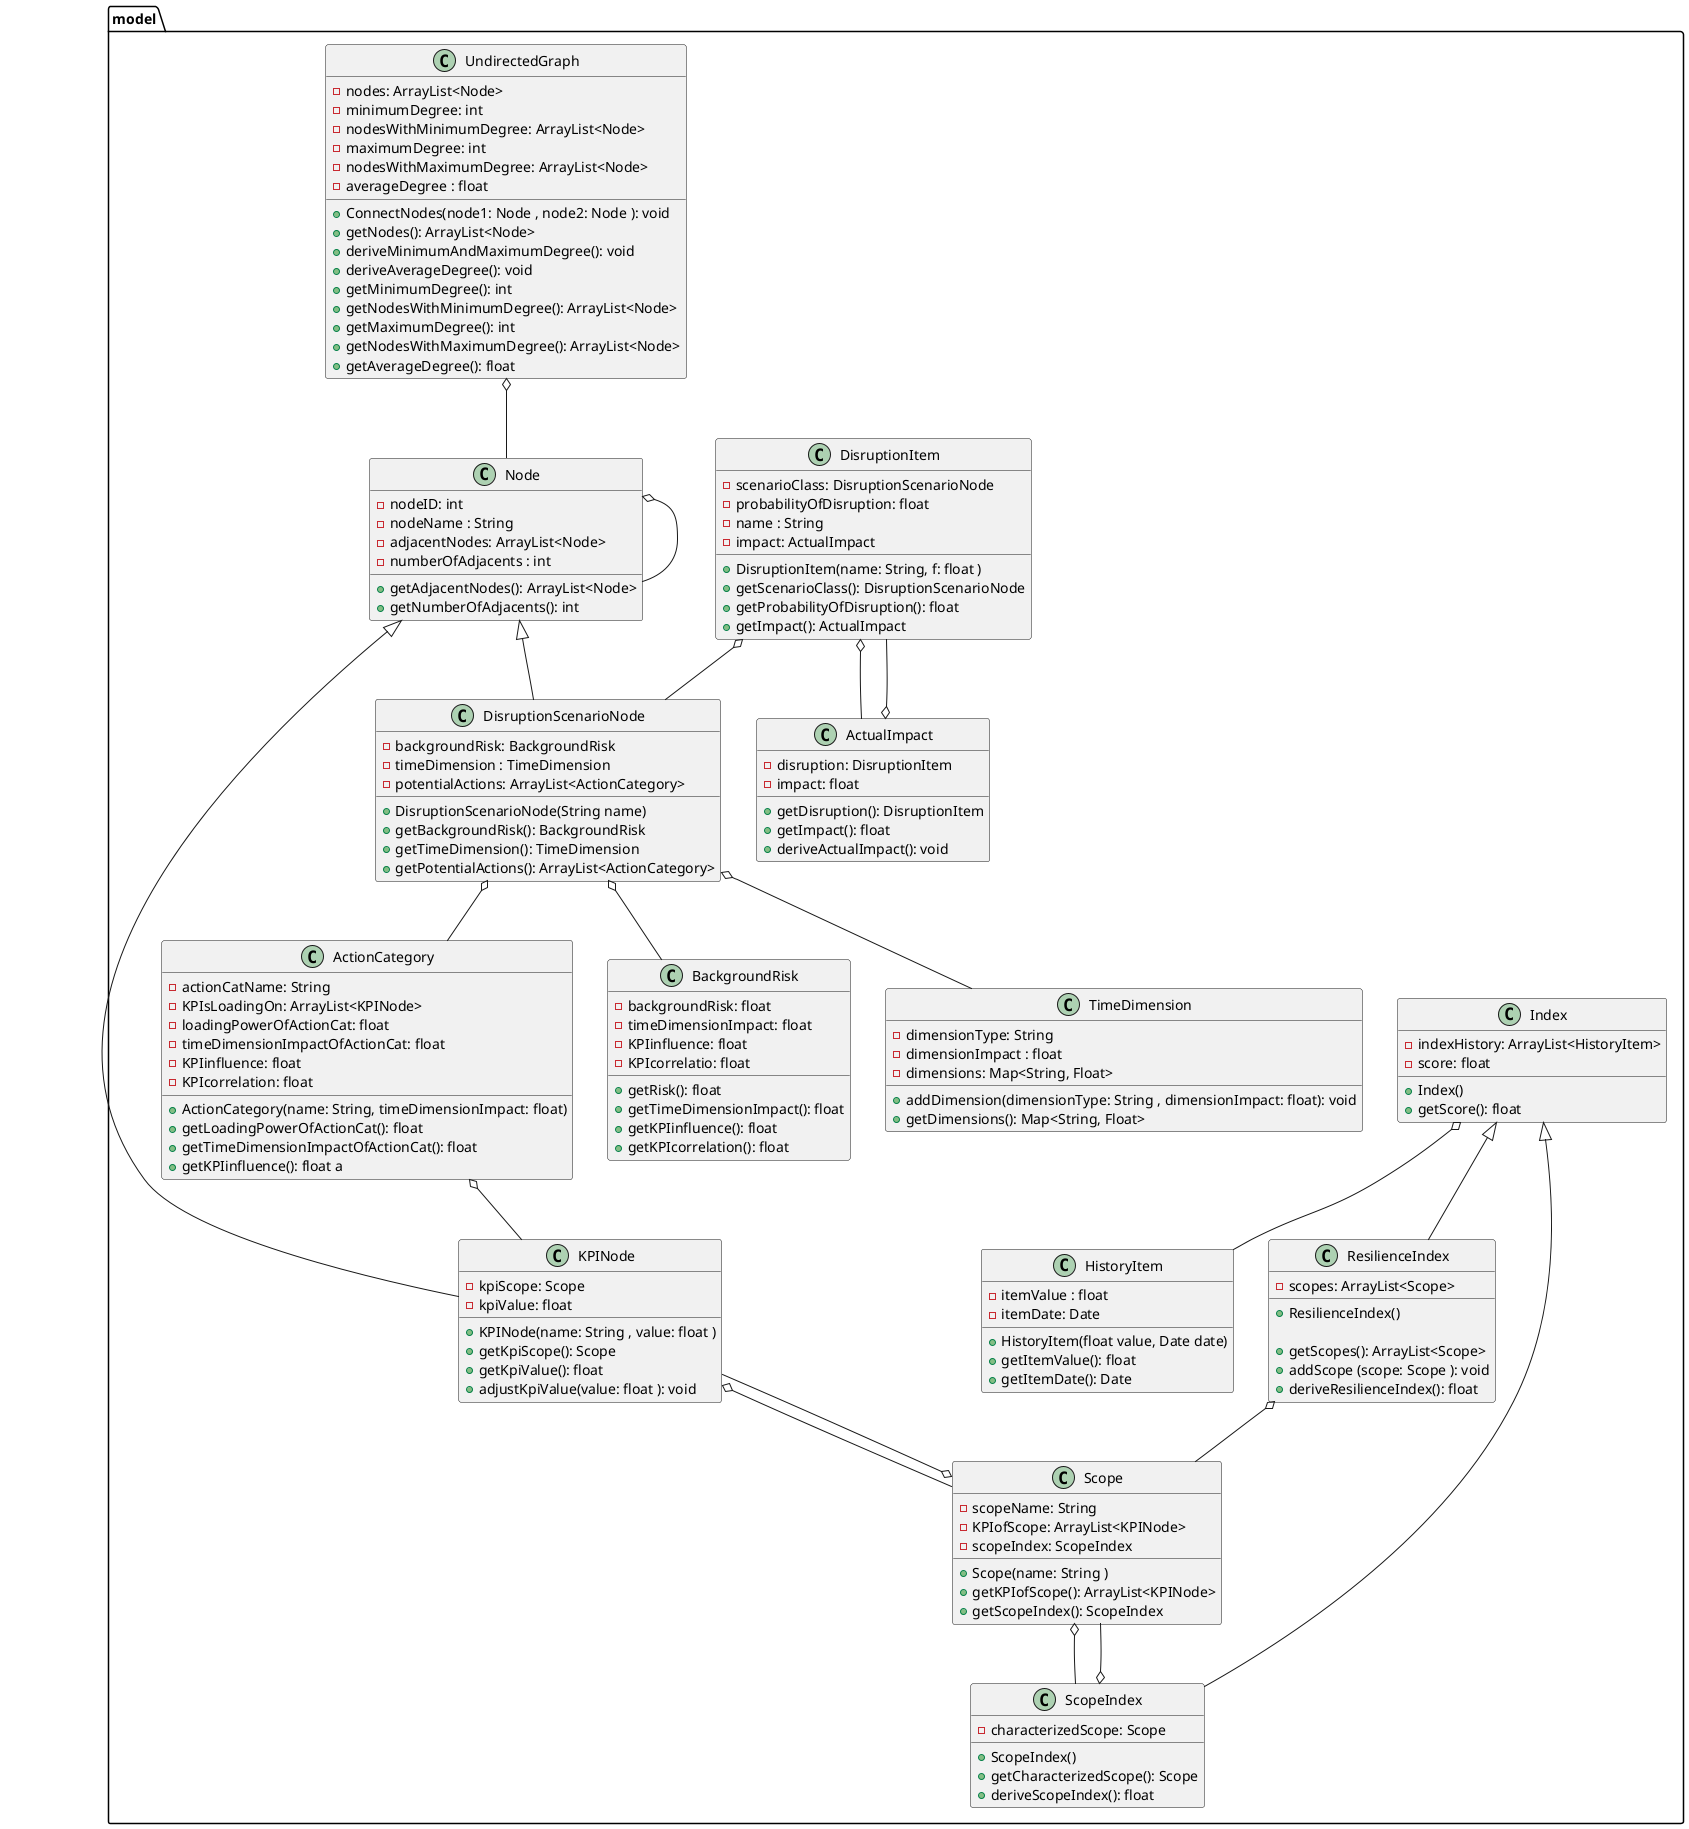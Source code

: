 @startuml

package "model" {

  ActionCategory o-- KPINode
  
  class ActionCategory {
    - actionCatName: String
    - KPIsLoadingOn: ArrayList<KPINode>
    - loadingPowerOfActionCat: float
    - timeDimensionImpactOfActionCat: float
    - KPIinfluence: float
    - KPIcorrelation: float
    
    + ActionCategory(name: String, timeDimensionImpact: float)
    + getLoadingPowerOfActionCat(): float 
    + getTimeDimensionImpactOfActionCat(): float 
    + getKPIinfluence(): float a
  }

  ActualImpact o-- DisruptionItem

  class ActualImpact {
    - disruption: DisruptionItem 
    - impact: float 
    
    + getDisruption(): DisruptionItem 
    + getImpact(): float 
    + deriveActualImpact(): void 
    
  }

  class BackgroundRisk {
    - backgroundRisk: float 
    - timeDimensionImpact: float 
    - KPIinfluence: float 
    - KPIcorrelatio: float 

    + getRisk(): float 
    + getTimeDimensionImpact(): float 
    + getKPIinfluence(): float 
    + getKPIcorrelation(): float 
    
  }

  DisruptionItem o-- DisruptionScenarioNode
  DisruptionItem o-- ActualImpact

  class DisruptionItem {
    - scenarioClass: DisruptionScenarioNode 
    - probabilityOfDisruption: float 
    - name : String 
    - impact: ActualImpact 
    
    + DisruptionItem(name: String, f: float )
    + getScenarioClass(): DisruptionScenarioNode 
    + getProbabilityOfDisruption(): float 
    + getImpact(): ActualImpact 
    
  }

  DisruptionScenarioNode o-- BackgroundRisk
  DisruptionScenarioNode o-- TimeDimension
  DisruptionScenarioNode o-- ActionCategory
  
  class DisruptionScenarioNode extends Node {
    - backgroundRisk: BackgroundRisk 
    - timeDimension : TimeDimension 
    - potentialActions: ArrayList<ActionCategory>

    + DisruptionScenarioNode(String name)
    + getBackgroundRisk(): BackgroundRisk 
    + getTimeDimension(): TimeDimension 
    + getPotentialActions(): ArrayList<ActionCategory> 
  }

  class HistoryItem {
    - itemValue : float 
    - itemDate: Date 

    + HistoryItem(float value, Date date)
    + getItemValue(): float 
    + getItemDate(): Date 
  }

  Index o-- HistoryItem

  class Index {
    - indexHistory: ArrayList<HistoryItem>
    - score: float 
    
    + Index()
    + getScore(): float 
  }

  KPINode o-- Scope
    
  class KPINode extends Node {
    - kpiScope: Scope 
    - kpiValue: float 

    + KPINode(name: String , value: float )
    + getKpiScope(): Scope 
    + getKpiValue(): float 
    + adjustKpiValue(value: float ): void 
  }

  Node o-- Node
  
  class Node {
    - nodeID: int 
    - nodeName : String 
    - adjacentNodes: ArrayList<Node>
    - numberOfAdjacents : int 

    + getAdjacentNodes(): ArrayList<Node>
    + getNumberOfAdjacents(): int 
  }

  ResilienceIndex o-- Scope
  
  class ResilienceIndex extends Index {
    - scopes: ArrayList<Scope>

    + ResilienceIndex()

    + getScopes(): ArrayList<Scope>
    + addScope (scope: Scope ): void 
    + deriveResilienceIndex(): float 
  }

  Scope o-- KPINode
  Scope o-- ScopeIndex

  class Scope {
    - scopeName: String 
    - KPIofScope: ArrayList<KPINode>
    - scopeIndex: ScopeIndex 
    
    + Scope(name: String )
    + getKPIofScope(): ArrayList<KPINode>
    + getScopeIndex(): ScopeIndex 
  }

  ScopeIndex o-- Scope

  class ScopeIndex extends Index {
    - characterizedScope: Scope 
    
    + ScopeIndex()
    + getCharacterizedScope(): Scope 
    + deriveScopeIndex(): float 
      
  }

  class TimeDimension {
    - dimensionType: String 
    - dimensionImpact : float 
    - dimensions: Map<String, Float> 
    
    + addDimension(dimensionType: String , dimensionImpact: float): void 
    + getDimensions(): Map<String, Float> 
  }

  UndirectedGraph o-- Node

  class UndirectedGraph {
    - nodes: ArrayList<Node>
    - minimumDegree: int 
    - nodesWithMinimumDegree: ArrayList<Node>
    - maximumDegree: int 
    - nodesWithMaximumDegree: ArrayList<Node>
    - averageDegree : float 
    
    + ConnectNodes(node1: Node , node2: Node ): void 
    + getNodes(): ArrayList<Node>
    + deriveMinimumAndMaximumDegree(): void 
    + deriveAverageDegree(): void 
    + getMinimumDegree(): int 
    + getNodesWithMinimumDegree(): ArrayList<Node> 
    + getMaximumDegree(): int 
    + getNodesWithMaximumDegree(): ArrayList<Node> 
    + getAverageDegree(): float
  }



}

@enduml
